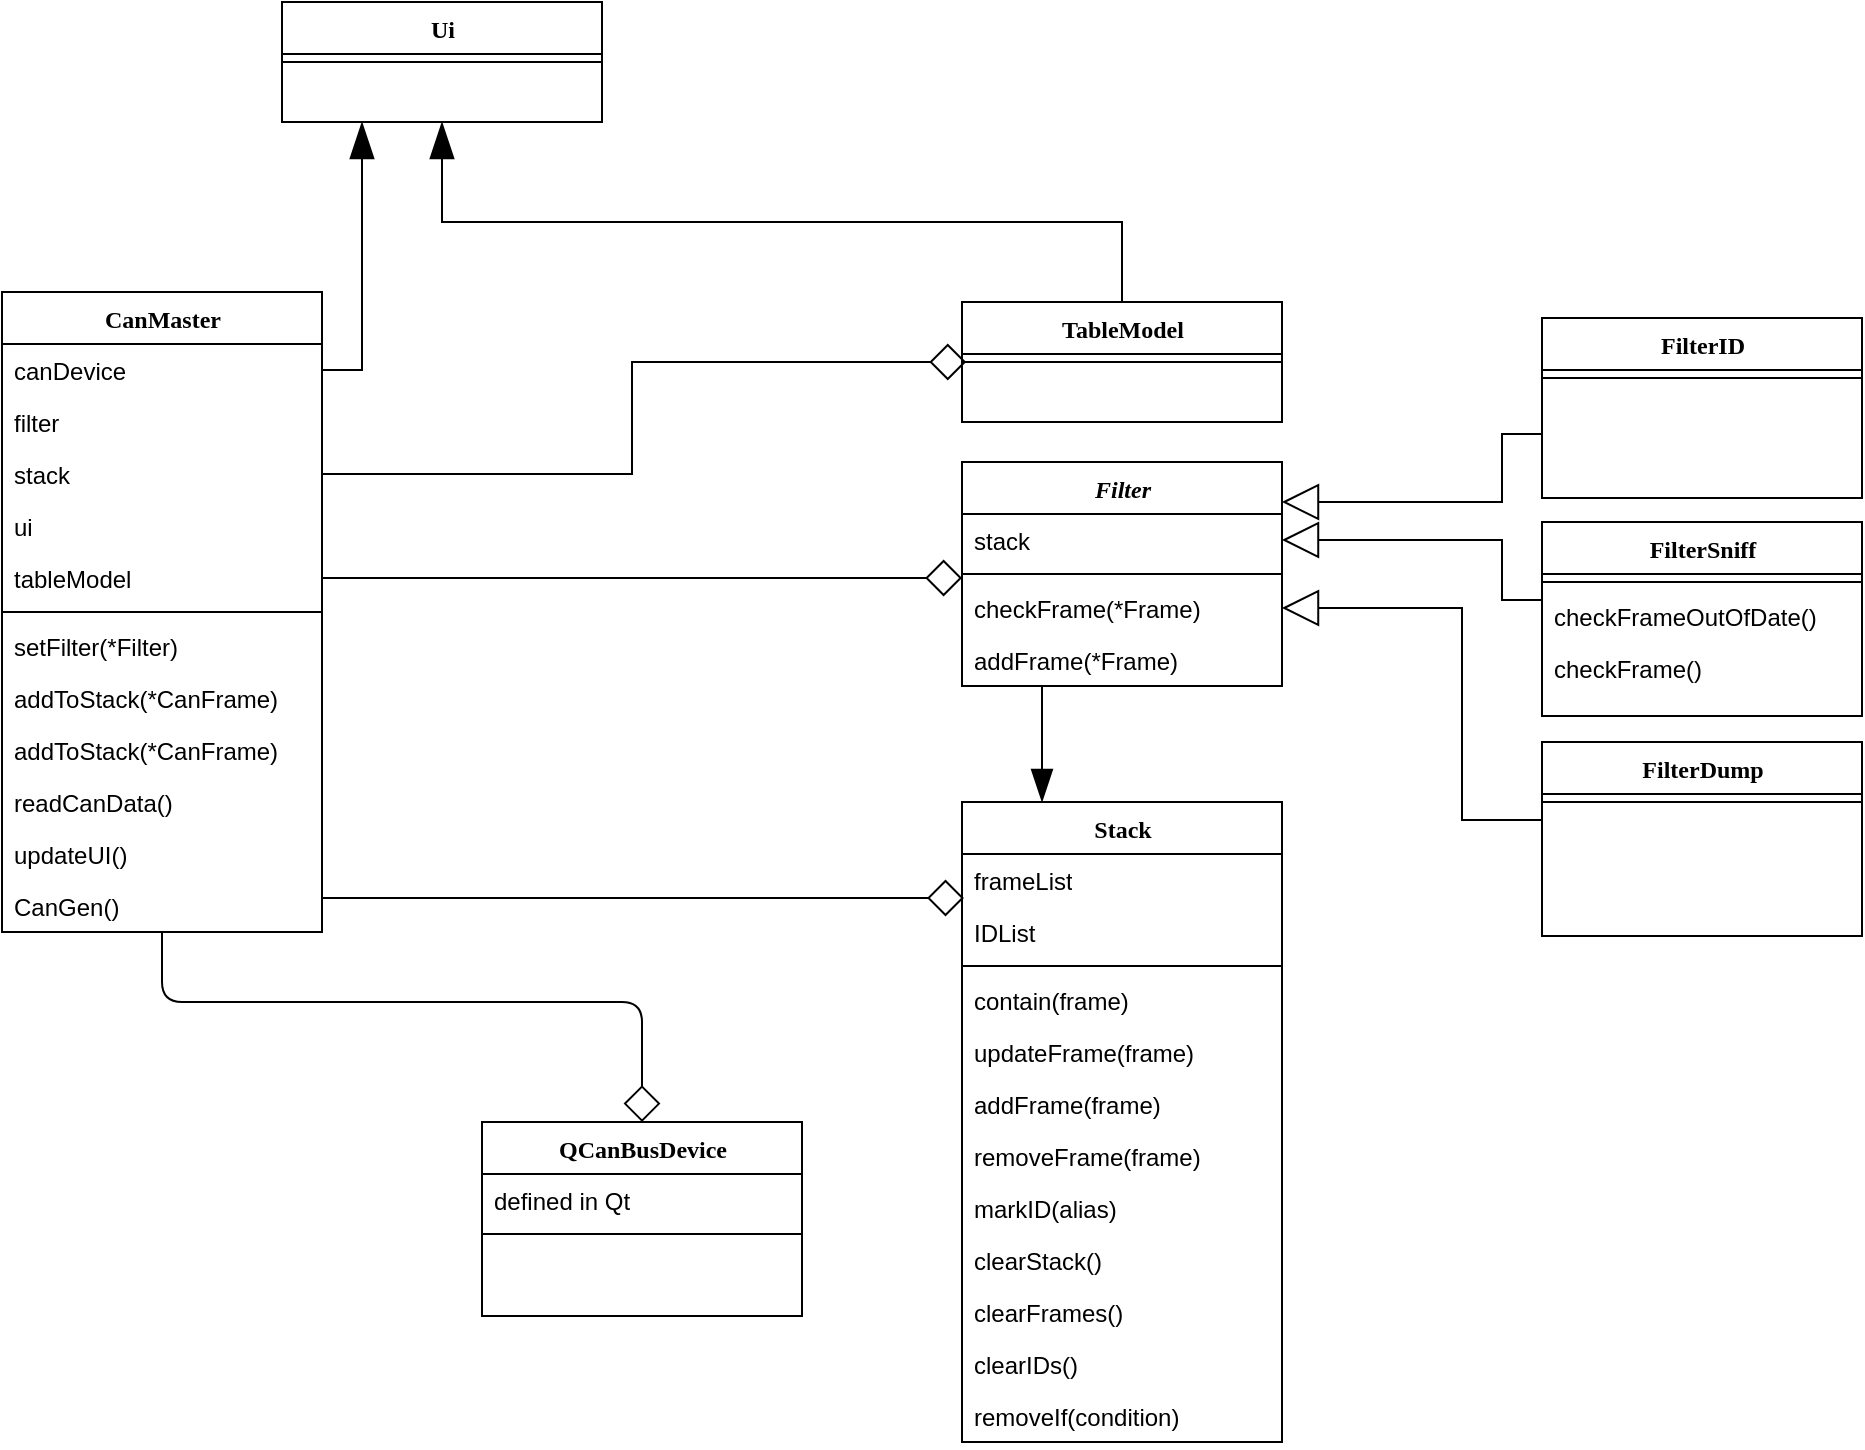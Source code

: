 <mxfile version="13.10.5" type="github">
  <diagram name="Page-1" id="9f46799a-70d6-7492-0946-bef42562c5a5">
    <mxGraphModel dx="1185" dy="616" grid="1" gridSize="10" guides="1" tooltips="1" connect="1" arrows="1" fold="1" page="1" pageScale="1" pageWidth="1100" pageHeight="850" background="#ffffff" math="0" shadow="0">
      <root>
        <mxCell id="0" />
        <mxCell id="1" parent="0" />
        <mxCell id="78961159f06e98e8-17" value="CanMaster" style="swimlane;html=1;fontStyle=1;align=center;verticalAlign=top;childLayout=stackLayout;horizontal=1;startSize=26;horizontalStack=0;resizeParent=1;resizeLast=0;collapsible=1;marginBottom=0;swimlaneFillColor=#ffffff;rounded=0;shadow=0;comic=0;labelBackgroundColor=none;strokeWidth=1;fillColor=none;fontFamily=Verdana;fontSize=12" parent="1" vertex="1">
          <mxGeometry x="90" y="165" width="160" height="320" as="geometry" />
        </mxCell>
        <mxCell id="78961159f06e98e8-21" value="canDevice" style="text;html=1;strokeColor=none;fillColor=none;align=left;verticalAlign=top;spacingLeft=4;spacingRight=4;whiteSpace=wrap;overflow=hidden;rotatable=0;points=[[0,0.5],[1,0.5]];portConstraint=eastwest;" parent="78961159f06e98e8-17" vertex="1">
          <mxGeometry y="26" width="160" height="26" as="geometry" />
        </mxCell>
        <mxCell id="78961159f06e98e8-23" value="&lt;div&gt;filter&lt;/div&gt;&lt;div&gt;&lt;br&gt;&lt;/div&gt;" style="text;html=1;strokeColor=none;fillColor=none;align=left;verticalAlign=top;spacingLeft=4;spacingRight=4;whiteSpace=wrap;overflow=hidden;rotatable=0;points=[[0,0.5],[1,0.5]];portConstraint=eastwest;" parent="78961159f06e98e8-17" vertex="1">
          <mxGeometry y="52" width="160" height="26" as="geometry" />
        </mxCell>
        <mxCell id="78961159f06e98e8-25" value="stack" style="text;html=1;strokeColor=none;fillColor=none;align=left;verticalAlign=top;spacingLeft=4;spacingRight=4;whiteSpace=wrap;overflow=hidden;rotatable=0;points=[[0,0.5],[1,0.5]];portConstraint=eastwest;" parent="78961159f06e98e8-17" vertex="1">
          <mxGeometry y="78" width="160" height="26" as="geometry" />
        </mxCell>
        <mxCell id="qKG_J8uSXro6K-wCO-zz-53" value="&lt;div&gt;ui&lt;/div&gt;&lt;div&gt;&lt;br&gt;&lt;/div&gt;" style="text;html=1;strokeColor=none;fillColor=none;align=left;verticalAlign=top;spacingLeft=4;spacingRight=4;whiteSpace=wrap;overflow=hidden;rotatable=0;points=[[0,0.5],[1,0.5]];portConstraint=eastwest;" parent="78961159f06e98e8-17" vertex="1">
          <mxGeometry y="104" width="160" height="26" as="geometry" />
        </mxCell>
        <mxCell id="gZD7IAlja1aeurrZADml-4" value="tableModel" style="text;html=1;strokeColor=none;fillColor=none;align=left;verticalAlign=top;spacingLeft=4;spacingRight=4;whiteSpace=wrap;overflow=hidden;rotatable=0;points=[[0,0.5],[1,0.5]];portConstraint=eastwest;" parent="78961159f06e98e8-17" vertex="1">
          <mxGeometry y="130" width="160" height="26" as="geometry" />
        </mxCell>
        <mxCell id="78961159f06e98e8-19" value="" style="line;html=1;strokeWidth=1;fillColor=none;align=left;verticalAlign=middle;spacingTop=-1;spacingLeft=3;spacingRight=3;rotatable=0;labelPosition=right;points=[];portConstraint=eastwest;" parent="78961159f06e98e8-17" vertex="1">
          <mxGeometry y="156" width="160" height="8" as="geometry" />
        </mxCell>
        <mxCell id="78961159f06e98e8-20" value="&lt;div&gt;setFilter(*Filter)&lt;/div&gt;" style="text;html=1;strokeColor=none;fillColor=none;align=left;verticalAlign=top;spacingLeft=4;spacingRight=4;whiteSpace=wrap;overflow=hidden;rotatable=0;points=[[0,0.5],[1,0.5]];portConstraint=eastwest;" parent="78961159f06e98e8-17" vertex="1">
          <mxGeometry y="164" width="160" height="26" as="geometry" />
        </mxCell>
        <mxCell id="78961159f06e98e8-27" value="addToStack(*CanFrame)" style="text;html=1;strokeColor=none;fillColor=none;align=left;verticalAlign=top;spacingLeft=4;spacingRight=4;whiteSpace=wrap;overflow=hidden;rotatable=0;points=[[0,0.5],[1,0.5]];portConstraint=eastwest;" parent="78961159f06e98e8-17" vertex="1">
          <mxGeometry y="190" width="160" height="26" as="geometry" />
        </mxCell>
        <mxCell id="qKG_J8uSXro6K-wCO-zz-1" value="addToStack(*CanFrame)" style="text;html=1;strokeColor=none;fillColor=none;align=left;verticalAlign=top;spacingLeft=4;spacingRight=4;whiteSpace=wrap;overflow=hidden;rotatable=0;points=[[0,0.5],[1,0.5]];portConstraint=eastwest;" parent="78961159f06e98e8-17" vertex="1">
          <mxGeometry y="216" width="160" height="26" as="geometry" />
        </mxCell>
        <mxCell id="qKG_J8uSXro6K-wCO-zz-34" value="readCanData()" style="text;html=1;strokeColor=none;fillColor=none;align=left;verticalAlign=top;spacingLeft=4;spacingRight=4;whiteSpace=wrap;overflow=hidden;rotatable=0;points=[[0,0.5],[1,0.5]];portConstraint=eastwest;" parent="78961159f06e98e8-17" vertex="1">
          <mxGeometry y="242" width="160" height="26" as="geometry" />
        </mxCell>
        <mxCell id="qKG_J8uSXro6K-wCO-zz-51" value="updateUI()" style="text;html=1;strokeColor=none;fillColor=none;align=left;verticalAlign=top;spacingLeft=4;spacingRight=4;whiteSpace=wrap;overflow=hidden;rotatable=0;points=[[0,0.5],[1,0.5]];portConstraint=eastwest;" parent="78961159f06e98e8-17" vertex="1">
          <mxGeometry y="268" width="160" height="26" as="geometry" />
        </mxCell>
        <mxCell id="VBMOYloIxR1xuGPv0cVZ-1" value="CanGen()" style="text;html=1;strokeColor=none;fillColor=none;align=left;verticalAlign=top;spacingLeft=4;spacingRight=4;whiteSpace=wrap;overflow=hidden;rotatable=0;points=[[0,0.5],[1,0.5]];portConstraint=eastwest;" parent="78961159f06e98e8-17" vertex="1">
          <mxGeometry y="294" width="160" height="26" as="geometry" />
        </mxCell>
        <mxCell id="78961159f06e98e8-30" value="QCanBusDevice" style="swimlane;html=1;fontStyle=1;align=center;verticalAlign=top;childLayout=stackLayout;horizontal=1;startSize=26;horizontalStack=0;resizeParent=1;resizeLast=0;collapsible=1;marginBottom=0;swimlaneFillColor=#ffffff;rounded=0;shadow=0;comic=0;labelBackgroundColor=none;strokeWidth=1;fillColor=none;fontFamily=Verdana;fontSize=12" parent="1" vertex="1">
          <mxGeometry x="330" y="580" width="160" height="97" as="geometry" />
        </mxCell>
        <mxCell id="78961159f06e98e8-31" value="defined in Qt" style="text;html=1;strokeColor=none;fillColor=none;align=left;verticalAlign=top;spacingLeft=4;spacingRight=4;whiteSpace=wrap;overflow=hidden;rotatable=0;points=[[0,0.5],[1,0.5]];portConstraint=eastwest;" parent="78961159f06e98e8-30" vertex="1">
          <mxGeometry y="26" width="160" height="26" as="geometry" />
        </mxCell>
        <mxCell id="78961159f06e98e8-38" value="" style="line;html=1;strokeWidth=1;fillColor=none;align=left;verticalAlign=middle;spacingTop=-1;spacingLeft=3;spacingRight=3;rotatable=0;labelPosition=right;points=[];portConstraint=eastwest;" parent="78961159f06e98e8-30" vertex="1">
          <mxGeometry y="52" width="160" height="8" as="geometry" />
        </mxCell>
        <mxCell id="78961159f06e98e8-121" style="edgeStyle=orthogonalEdgeStyle;html=1;labelBackgroundColor=none;startFill=0;startSize=8;endArrow=diamond;endFill=0;endSize=16;fontFamily=Verdana;fontSize=12;" parent="1" source="78961159f06e98e8-17" target="78961159f06e98e8-30" edge="1">
          <mxGeometry relative="1" as="geometry">
            <mxPoint x="250" y="341.882" as="sourcePoint" />
            <Array as="points">
              <mxPoint x="170" y="520" />
              <mxPoint x="410" y="520" />
            </Array>
          </mxGeometry>
        </mxCell>
        <mxCell id="qKG_J8uSXro6K-wCO-zz-33" style="edgeStyle=orthogonalEdgeStyle;rounded=0;orthogonalLoop=1;jettySize=auto;html=1;exitX=0.25;exitY=1;exitDx=0;exitDy=0;entryX=0.25;entryY=0;entryDx=0;entryDy=0;startSize=6;endArrow=blockThin;endFill=1;endSize=14;" parent="1" source="qKG_J8uSXro6K-wCO-zz-5" target="qKG_J8uSXro6K-wCO-zz-10" edge="1">
          <mxGeometry relative="1" as="geometry" />
        </mxCell>
        <mxCell id="qKG_J8uSXro6K-wCO-zz-5" value="&lt;i&gt;Filter&lt;/i&gt;" style="swimlane;html=1;fontStyle=1;align=center;verticalAlign=top;childLayout=stackLayout;horizontal=1;startSize=26;horizontalStack=0;resizeParent=1;resizeLast=0;collapsible=1;marginBottom=0;swimlaneFillColor=#ffffff;rounded=0;shadow=0;comic=0;labelBackgroundColor=none;strokeWidth=1;fillColor=none;fontFamily=Verdana;fontSize=12" parent="1" vertex="1">
          <mxGeometry x="570" y="250" width="160" height="112" as="geometry" />
        </mxCell>
        <mxCell id="qKG_J8uSXro6K-wCO-zz-6" value="stack" style="text;html=1;strokeColor=none;fillColor=none;align=left;verticalAlign=top;spacingLeft=4;spacingRight=4;whiteSpace=wrap;overflow=hidden;rotatable=0;points=[[0,0.5],[1,0.5]];portConstraint=eastwest;" parent="qKG_J8uSXro6K-wCO-zz-5" vertex="1">
          <mxGeometry y="26" width="160" height="26" as="geometry" />
        </mxCell>
        <mxCell id="qKG_J8uSXro6K-wCO-zz-7" value="" style="line;html=1;strokeWidth=1;fillColor=none;align=left;verticalAlign=middle;spacingTop=-1;spacingLeft=3;spacingRight=3;rotatable=0;labelPosition=right;points=[];portConstraint=eastwest;" parent="qKG_J8uSXro6K-wCO-zz-5" vertex="1">
          <mxGeometry y="52" width="160" height="8" as="geometry" />
        </mxCell>
        <mxCell id="qKG_J8uSXro6K-wCO-zz-9" value="&lt;div&gt;checkFrame(*Frame)&lt;/div&gt;" style="text;html=1;strokeColor=none;fillColor=none;align=left;verticalAlign=top;spacingLeft=4;spacingRight=4;whiteSpace=wrap;overflow=hidden;rotatable=0;points=[[0,0.5],[1,0.5]];portConstraint=eastwest;" parent="qKG_J8uSXro6K-wCO-zz-5" vertex="1">
          <mxGeometry y="60" width="160" height="26" as="geometry" />
        </mxCell>
        <mxCell id="qKG_J8uSXro6K-wCO-zz-40" value="&lt;div&gt;addFrame(*Frame)&lt;/div&gt;" style="text;html=1;strokeColor=none;fillColor=none;align=left;verticalAlign=top;spacingLeft=4;spacingRight=4;whiteSpace=wrap;overflow=hidden;rotatable=0;points=[[0,0.5],[1,0.5]];portConstraint=eastwest;" parent="qKG_J8uSXro6K-wCO-zz-5" vertex="1">
          <mxGeometry y="86" width="160" height="26" as="geometry" />
        </mxCell>
        <mxCell id="qKG_J8uSXro6K-wCO-zz-8" style="edgeStyle=orthogonalEdgeStyle;rounded=0;orthogonalLoop=1;jettySize=auto;html=1;entryX=0;entryY=0.75;entryDx=0;entryDy=0;entryPerimeter=0;endArrow=diamond;endFill=0;endSize=16;startSize=8;" parent="1" target="qKG_J8uSXro6K-wCO-zz-7" edge="1">
          <mxGeometry relative="1" as="geometry">
            <Array as="points">
              <mxPoint x="370" y="308" />
              <mxPoint x="370" y="308" />
            </Array>
            <mxPoint x="250" y="308" as="sourcePoint" />
          </mxGeometry>
        </mxCell>
        <mxCell id="qKG_J8uSXro6K-wCO-zz-10" value="Stack" style="swimlane;html=1;fontStyle=1;align=center;verticalAlign=top;childLayout=stackLayout;horizontal=1;startSize=26;horizontalStack=0;resizeParent=1;resizeLast=0;collapsible=1;marginBottom=0;swimlaneFillColor=#ffffff;rounded=0;shadow=0;comic=0;labelBackgroundColor=none;strokeWidth=1;fillColor=none;fontFamily=Verdana;fontSize=12" parent="1" vertex="1">
          <mxGeometry x="570" y="420" width="160" height="320" as="geometry" />
        </mxCell>
        <mxCell id="qKG_J8uSXro6K-wCO-zz-11" value="frameList" style="text;html=1;strokeColor=none;fillColor=none;align=left;verticalAlign=top;spacingLeft=4;spacingRight=4;whiteSpace=wrap;overflow=hidden;rotatable=0;points=[[0,0.5],[1,0.5]];portConstraint=eastwest;" parent="qKG_J8uSXro6K-wCO-zz-10" vertex="1">
          <mxGeometry y="26" width="160" height="26" as="geometry" />
        </mxCell>
        <mxCell id="qKG_J8uSXro6K-wCO-zz-43" value="IDList" style="text;html=1;strokeColor=none;fillColor=none;align=left;verticalAlign=top;spacingLeft=4;spacingRight=4;whiteSpace=wrap;overflow=hidden;rotatable=0;points=[[0,0.5],[1,0.5]];portConstraint=eastwest;" parent="qKG_J8uSXro6K-wCO-zz-10" vertex="1">
          <mxGeometry y="52" width="160" height="26" as="geometry" />
        </mxCell>
        <mxCell id="qKG_J8uSXro6K-wCO-zz-12" value="" style="line;html=1;strokeWidth=1;fillColor=none;align=left;verticalAlign=middle;spacingTop=-1;spacingLeft=3;spacingRight=3;rotatable=0;labelPosition=right;points=[];portConstraint=eastwest;" parent="qKG_J8uSXro6K-wCO-zz-10" vertex="1">
          <mxGeometry y="78" width="160" height="8" as="geometry" />
        </mxCell>
        <mxCell id="-qx7Lxd8JkWnuGfdWFeu-1" value="&lt;div&gt;contain(frame)&lt;/div&gt;" style="text;html=1;strokeColor=none;fillColor=none;align=left;verticalAlign=top;spacingLeft=4;spacingRight=4;whiteSpace=wrap;overflow=hidden;rotatable=0;points=[[0,0.5],[1,0.5]];portConstraint=eastwest;" parent="qKG_J8uSXro6K-wCO-zz-10" vertex="1">
          <mxGeometry y="86" width="160" height="26" as="geometry" />
        </mxCell>
        <mxCell id="-qx7Lxd8JkWnuGfdWFeu-2" value="&lt;div&gt;updateFrame(frame)&lt;/div&gt;&lt;div&gt;&lt;br&gt;&lt;/div&gt;" style="text;html=1;strokeColor=none;fillColor=none;align=left;verticalAlign=top;spacingLeft=4;spacingRight=4;whiteSpace=wrap;overflow=hidden;rotatable=0;points=[[0,0.5],[1,0.5]];portConstraint=eastwest;" parent="qKG_J8uSXro6K-wCO-zz-10" vertex="1">
          <mxGeometry y="112" width="160" height="26" as="geometry" />
        </mxCell>
        <mxCell id="qKG_J8uSXro6K-wCO-zz-35" value="&lt;div&gt;addFrame(frame)&lt;/div&gt;&lt;div&gt;&lt;br&gt;&lt;/div&gt;" style="text;html=1;strokeColor=none;fillColor=none;align=left;verticalAlign=top;spacingLeft=4;spacingRight=4;whiteSpace=wrap;overflow=hidden;rotatable=0;points=[[0,0.5],[1,0.5]];portConstraint=eastwest;" parent="qKG_J8uSXro6K-wCO-zz-10" vertex="1">
          <mxGeometry y="138" width="160" height="26" as="geometry" />
        </mxCell>
        <mxCell id="gZD7IAlja1aeurrZADml-6" value="&lt;div&gt;removeFrame(frame)&lt;/div&gt;&lt;div&gt;&lt;br&gt;&lt;/div&gt;" style="text;html=1;strokeColor=none;fillColor=none;align=left;verticalAlign=top;spacingLeft=4;spacingRight=4;whiteSpace=wrap;overflow=hidden;rotatable=0;points=[[0,0.5],[1,0.5]];portConstraint=eastwest;" parent="qKG_J8uSXro6K-wCO-zz-10" vertex="1">
          <mxGeometry y="164" width="160" height="26" as="geometry" />
        </mxCell>
        <mxCell id="qKG_J8uSXro6K-wCO-zz-44" value="markID(alias)" style="text;html=1;strokeColor=none;fillColor=none;align=left;verticalAlign=top;spacingLeft=4;spacingRight=4;whiteSpace=wrap;overflow=hidden;rotatable=0;points=[[0,0.5],[1,0.5]];portConstraint=eastwest;" parent="qKG_J8uSXro6K-wCO-zz-10" vertex="1">
          <mxGeometry y="190" width="160" height="26" as="geometry" />
        </mxCell>
        <mxCell id="qKG_J8uSXro6K-wCO-zz-36" value="&lt;div&gt;clearStack()&lt;/div&gt;&lt;div&gt;&lt;br&gt;&lt;/div&gt;" style="text;html=1;strokeColor=none;fillColor=none;align=left;verticalAlign=top;spacingLeft=4;spacingRight=4;whiteSpace=wrap;overflow=hidden;rotatable=0;points=[[0,0.5],[1,0.5]];portConstraint=eastwest;" parent="qKG_J8uSXro6K-wCO-zz-10" vertex="1">
          <mxGeometry y="216" width="160" height="26" as="geometry" />
        </mxCell>
        <mxCell id="qKG_J8uSXro6K-wCO-zz-47" value="&lt;div&gt;clearFrames()&lt;/div&gt;&lt;div&gt;&lt;br&gt;&lt;/div&gt;" style="text;html=1;strokeColor=none;fillColor=none;align=left;verticalAlign=top;spacingLeft=4;spacingRight=4;whiteSpace=wrap;overflow=hidden;rotatable=0;points=[[0,0.5],[1,0.5]];portConstraint=eastwest;" parent="qKG_J8uSXro6K-wCO-zz-10" vertex="1">
          <mxGeometry y="242" width="160" height="26" as="geometry" />
        </mxCell>
        <mxCell id="qKG_J8uSXro6K-wCO-zz-48" value="&lt;div&gt;clearIDs()&lt;/div&gt;&lt;div&gt;&lt;br&gt;&lt;/div&gt;" style="text;html=1;strokeColor=none;fillColor=none;align=left;verticalAlign=top;spacingLeft=4;spacingRight=4;whiteSpace=wrap;overflow=hidden;rotatable=0;points=[[0,0.5],[1,0.5]];portConstraint=eastwest;" parent="qKG_J8uSXro6K-wCO-zz-10" vertex="1">
          <mxGeometry y="268" width="160" height="26" as="geometry" />
        </mxCell>
        <mxCell id="-qx7Lxd8JkWnuGfdWFeu-3" value="&lt;div&gt;removeIf(condition)&lt;/div&gt;&lt;div&gt;&lt;br&gt;&lt;/div&gt;" style="text;html=1;strokeColor=none;fillColor=none;align=left;verticalAlign=top;spacingLeft=4;spacingRight=4;whiteSpace=wrap;overflow=hidden;rotatable=0;points=[[0,0.5],[1,0.5]];portConstraint=eastwest;" parent="qKG_J8uSXro6K-wCO-zz-10" vertex="1">
          <mxGeometry y="294" width="160" height="26" as="geometry" />
        </mxCell>
        <mxCell id="qKG_J8uSXro6K-wCO-zz-14" style="edgeStyle=orthogonalEdgeStyle;rounded=0;orthogonalLoop=1;jettySize=auto;html=1;exitX=1;exitY=0.5;exitDx=0;exitDy=0;entryX=0.006;entryY=-0.154;entryDx=0;entryDy=0;entryPerimeter=0;startSize=8;endArrow=diamond;endFill=0;endSize=16;" parent="1" source="VBMOYloIxR1xuGPv0cVZ-1" target="qKG_J8uSXro6K-wCO-zz-43" edge="1">
          <mxGeometry relative="1" as="geometry">
            <Array as="points">
              <mxPoint x="250" y="468" />
            </Array>
          </mxGeometry>
        </mxCell>
        <mxCell id="qKG_J8uSXro6K-wCO-zz-27" style="edgeStyle=orthogonalEdgeStyle;rounded=0;orthogonalLoop=1;jettySize=auto;html=1;entryX=1;entryY=0.5;entryDx=0;entryDy=0;startSize=8;endArrow=block;endFill=0;endSize=16;exitX=0;exitY=0.5;exitDx=0;exitDy=0;" parent="1" target="qKG_J8uSXro6K-wCO-zz-9" edge="1">
          <mxGeometry relative="1" as="geometry">
            <mxPoint x="860" y="429" as="sourcePoint" />
            <Array as="points">
              <mxPoint x="820" y="429" />
              <mxPoint x="820" y="323" />
            </Array>
          </mxGeometry>
        </mxCell>
        <mxCell id="qKG_J8uSXro6K-wCO-zz-15" value="&lt;b&gt;Filter&lt;/b&gt;Dump" style="swimlane;html=1;fontStyle=1;align=center;verticalAlign=top;childLayout=stackLayout;horizontal=1;startSize=26;horizontalStack=0;resizeParent=1;resizeLast=0;collapsible=1;marginBottom=0;swimlaneFillColor=#ffffff;rounded=0;shadow=0;comic=0;labelBackgroundColor=none;strokeWidth=1;fillColor=none;fontFamily=Verdana;fontSize=12" parent="1" vertex="1">
          <mxGeometry x="860" y="390" width="160" height="97" as="geometry" />
        </mxCell>
        <mxCell id="qKG_J8uSXro6K-wCO-zz-17" value="" style="line;html=1;strokeWidth=1;fillColor=none;align=left;verticalAlign=middle;spacingTop=-1;spacingLeft=3;spacingRight=3;rotatable=0;labelPosition=right;points=[];portConstraint=eastwest;" parent="qKG_J8uSXro6K-wCO-zz-15" vertex="1">
          <mxGeometry y="26" width="160" height="8" as="geometry" />
        </mxCell>
        <mxCell id="qKG_J8uSXro6K-wCO-zz-28" style="edgeStyle=orthogonalEdgeStyle;rounded=0;orthogonalLoop=1;jettySize=auto;html=1;exitX=0;exitY=0.5;exitDx=0;exitDy=0;startSize=8;endArrow=block;endFill=0;endSize=16;entryX=1;entryY=0.5;entryDx=0;entryDy=0;" parent="1" target="qKG_J8uSXro6K-wCO-zz-6" edge="1">
          <mxGeometry relative="1" as="geometry">
            <mxPoint x="680" y="350" as="targetPoint" />
            <mxPoint x="860" y="319" as="sourcePoint" />
            <Array as="points">
              <mxPoint x="840" y="319" />
              <mxPoint x="840" y="289" />
            </Array>
          </mxGeometry>
        </mxCell>
        <mxCell id="qKG_J8uSXro6K-wCO-zz-19" value="FilterSniff" style="swimlane;html=1;fontStyle=1;align=center;verticalAlign=top;childLayout=stackLayout;horizontal=1;startSize=26;horizontalStack=0;resizeParent=1;resizeLast=0;collapsible=1;marginBottom=0;swimlaneFillColor=#ffffff;rounded=0;shadow=0;comic=0;labelBackgroundColor=none;strokeWidth=1;fillColor=none;fontFamily=Verdana;fontSize=12" parent="1" vertex="1">
          <mxGeometry x="860" y="280" width="160" height="97" as="geometry" />
        </mxCell>
        <mxCell id="qKG_J8uSXro6K-wCO-zz-21" value="" style="line;html=1;strokeWidth=1;fillColor=none;align=left;verticalAlign=middle;spacingTop=-1;spacingLeft=3;spacingRight=3;rotatable=0;labelPosition=right;points=[];portConstraint=eastwest;" parent="qKG_J8uSXro6K-wCO-zz-19" vertex="1">
          <mxGeometry y="26" width="160" height="8" as="geometry" />
        </mxCell>
        <mxCell id="gZD7IAlja1aeurrZADml-7" value="&lt;div&gt;checkFrameOutOfDate()&lt;/div&gt;" style="text;html=1;strokeColor=none;fillColor=none;align=left;verticalAlign=top;spacingLeft=4;spacingRight=4;whiteSpace=wrap;overflow=hidden;rotatable=0;points=[[0,0.5],[1,0.5]];portConstraint=eastwest;" parent="qKG_J8uSXro6K-wCO-zz-19" vertex="1">
          <mxGeometry y="34" width="160" height="26" as="geometry" />
        </mxCell>
        <mxCell id="gZD7IAlja1aeurrZADml-8" value="&lt;div&gt;checkFrame()&lt;/div&gt;" style="text;html=1;strokeColor=none;fillColor=none;align=left;verticalAlign=top;spacingLeft=4;spacingRight=4;whiteSpace=wrap;overflow=hidden;rotatable=0;points=[[0,0.5],[1,0.5]];portConstraint=eastwest;" parent="qKG_J8uSXro6K-wCO-zz-19" vertex="1">
          <mxGeometry y="60" width="160" height="26" as="geometry" />
        </mxCell>
        <mxCell id="qKG_J8uSXro6K-wCO-zz-29" style="edgeStyle=orthogonalEdgeStyle;rounded=0;orthogonalLoop=1;jettySize=auto;html=1;startSize=8;endArrow=block;endFill=0;endSize=16;exitX=0;exitY=0.5;exitDx=0;exitDy=0;" parent="1" edge="1">
          <mxGeometry relative="1" as="geometry">
            <mxPoint x="860" y="229" as="sourcePoint" />
            <mxPoint x="730" y="270" as="targetPoint" />
            <Array as="points">
              <mxPoint x="840" y="236" />
              <mxPoint x="840" y="270" />
            </Array>
          </mxGeometry>
        </mxCell>
        <mxCell id="qKG_J8uSXro6K-wCO-zz-23" value="FilterID" style="swimlane;html=1;fontStyle=1;align=center;verticalAlign=top;childLayout=stackLayout;horizontal=1;startSize=26;horizontalStack=0;resizeParent=1;resizeLast=0;collapsible=1;marginBottom=0;swimlaneFillColor=#ffffff;rounded=0;shadow=0;comic=0;labelBackgroundColor=none;strokeWidth=1;fillColor=none;fontFamily=Verdana;fontSize=12" parent="1" vertex="1">
          <mxGeometry x="860" y="178" width="160" height="90" as="geometry" />
        </mxCell>
        <mxCell id="qKG_J8uSXro6K-wCO-zz-25" value="" style="line;html=1;strokeWidth=1;fillColor=none;align=left;verticalAlign=middle;spacingTop=-1;spacingLeft=3;spacingRight=3;rotatable=0;labelPosition=right;points=[];portConstraint=eastwest;" parent="qKG_J8uSXro6K-wCO-zz-23" vertex="1">
          <mxGeometry y="26" width="160" height="8" as="geometry" />
        </mxCell>
        <mxCell id="qKG_J8uSXro6K-wCO-zz-49" value="Ui" style="swimlane;html=1;fontStyle=1;align=center;verticalAlign=top;childLayout=stackLayout;horizontal=1;startSize=26;horizontalStack=0;resizeParent=1;resizeLast=0;collapsible=1;marginBottom=0;swimlaneFillColor=#ffffff;rounded=0;shadow=0;comic=0;labelBackgroundColor=none;strokeWidth=1;fillColor=none;fontFamily=Verdana;fontSize=12" parent="1" vertex="1">
          <mxGeometry x="230" y="20" width="160" height="60" as="geometry" />
        </mxCell>
        <mxCell id="qKG_J8uSXro6K-wCO-zz-50" value="" style="line;html=1;strokeWidth=1;fillColor=none;align=left;verticalAlign=middle;spacingTop=-1;spacingLeft=3;spacingRight=3;rotatable=0;labelPosition=right;points=[];portConstraint=eastwest;" parent="qKG_J8uSXro6K-wCO-zz-49" vertex="1">
          <mxGeometry y="26" width="160" height="8" as="geometry" />
        </mxCell>
        <mxCell id="qKG_J8uSXro6K-wCO-zz-54" style="edgeStyle=orthogonalEdgeStyle;rounded=0;orthogonalLoop=1;jettySize=auto;html=1;exitX=1;exitY=0.5;exitDx=0;exitDy=0;entryX=0.25;entryY=1;entryDx=0;entryDy=0;startSize=8;endArrow=blockThin;endFill=1;endSize=16;" parent="1" source="78961159f06e98e8-21" target="qKG_J8uSXro6K-wCO-zz-49" edge="1">
          <mxGeometry relative="1" as="geometry" />
        </mxCell>
        <mxCell id="gZD7IAlja1aeurrZADml-3" style="edgeStyle=orthogonalEdgeStyle;rounded=0;orthogonalLoop=1;jettySize=auto;html=1;entryX=0.5;entryY=1;entryDx=0;entryDy=0;endSize=16;startSize=8;endArrow=blockThin;endFill=1;exitX=0.5;exitY=0;exitDx=0;exitDy=0;" parent="1" source="gZD7IAlja1aeurrZADml-1" target="qKG_J8uSXro6K-wCO-zz-49" edge="1">
          <mxGeometry relative="1" as="geometry">
            <Array as="points">
              <mxPoint x="650" y="130" />
              <mxPoint x="310" y="130" />
            </Array>
          </mxGeometry>
        </mxCell>
        <mxCell id="gZD7IAlja1aeurrZADml-1" value="TableModel" style="swimlane;html=1;fontStyle=1;align=center;verticalAlign=top;childLayout=stackLayout;horizontal=1;startSize=26;horizontalStack=0;resizeParent=1;resizeLast=0;collapsible=1;marginBottom=0;swimlaneFillColor=#ffffff;rounded=0;shadow=0;comic=0;labelBackgroundColor=none;strokeWidth=1;fillColor=none;fontFamily=Verdana;fontSize=12" parent="1" vertex="1">
          <mxGeometry x="570" y="170" width="160" height="60" as="geometry" />
        </mxCell>
        <mxCell id="gZD7IAlja1aeurrZADml-2" value="" style="line;html=1;strokeWidth=1;fillColor=none;align=left;verticalAlign=middle;spacingTop=-1;spacingLeft=3;spacingRight=3;rotatable=0;labelPosition=right;points=[];portConstraint=eastwest;" parent="gZD7IAlja1aeurrZADml-1" vertex="1">
          <mxGeometry y="26" width="160" height="8" as="geometry" />
        </mxCell>
        <mxCell id="gZD7IAlja1aeurrZADml-5" style="edgeStyle=orthogonalEdgeStyle;rounded=0;orthogonalLoop=1;jettySize=auto;html=1;exitX=1;exitY=0.5;exitDx=0;exitDy=0;entryX=0.013;entryY=0.5;entryDx=0;entryDy=0;entryPerimeter=0;startSize=8;endArrow=diamond;endFill=0;endSize=16;" parent="1" source="78961159f06e98e8-25" target="gZD7IAlja1aeurrZADml-2" edge="1">
          <mxGeometry relative="1" as="geometry" />
        </mxCell>
      </root>
    </mxGraphModel>
  </diagram>
</mxfile>
